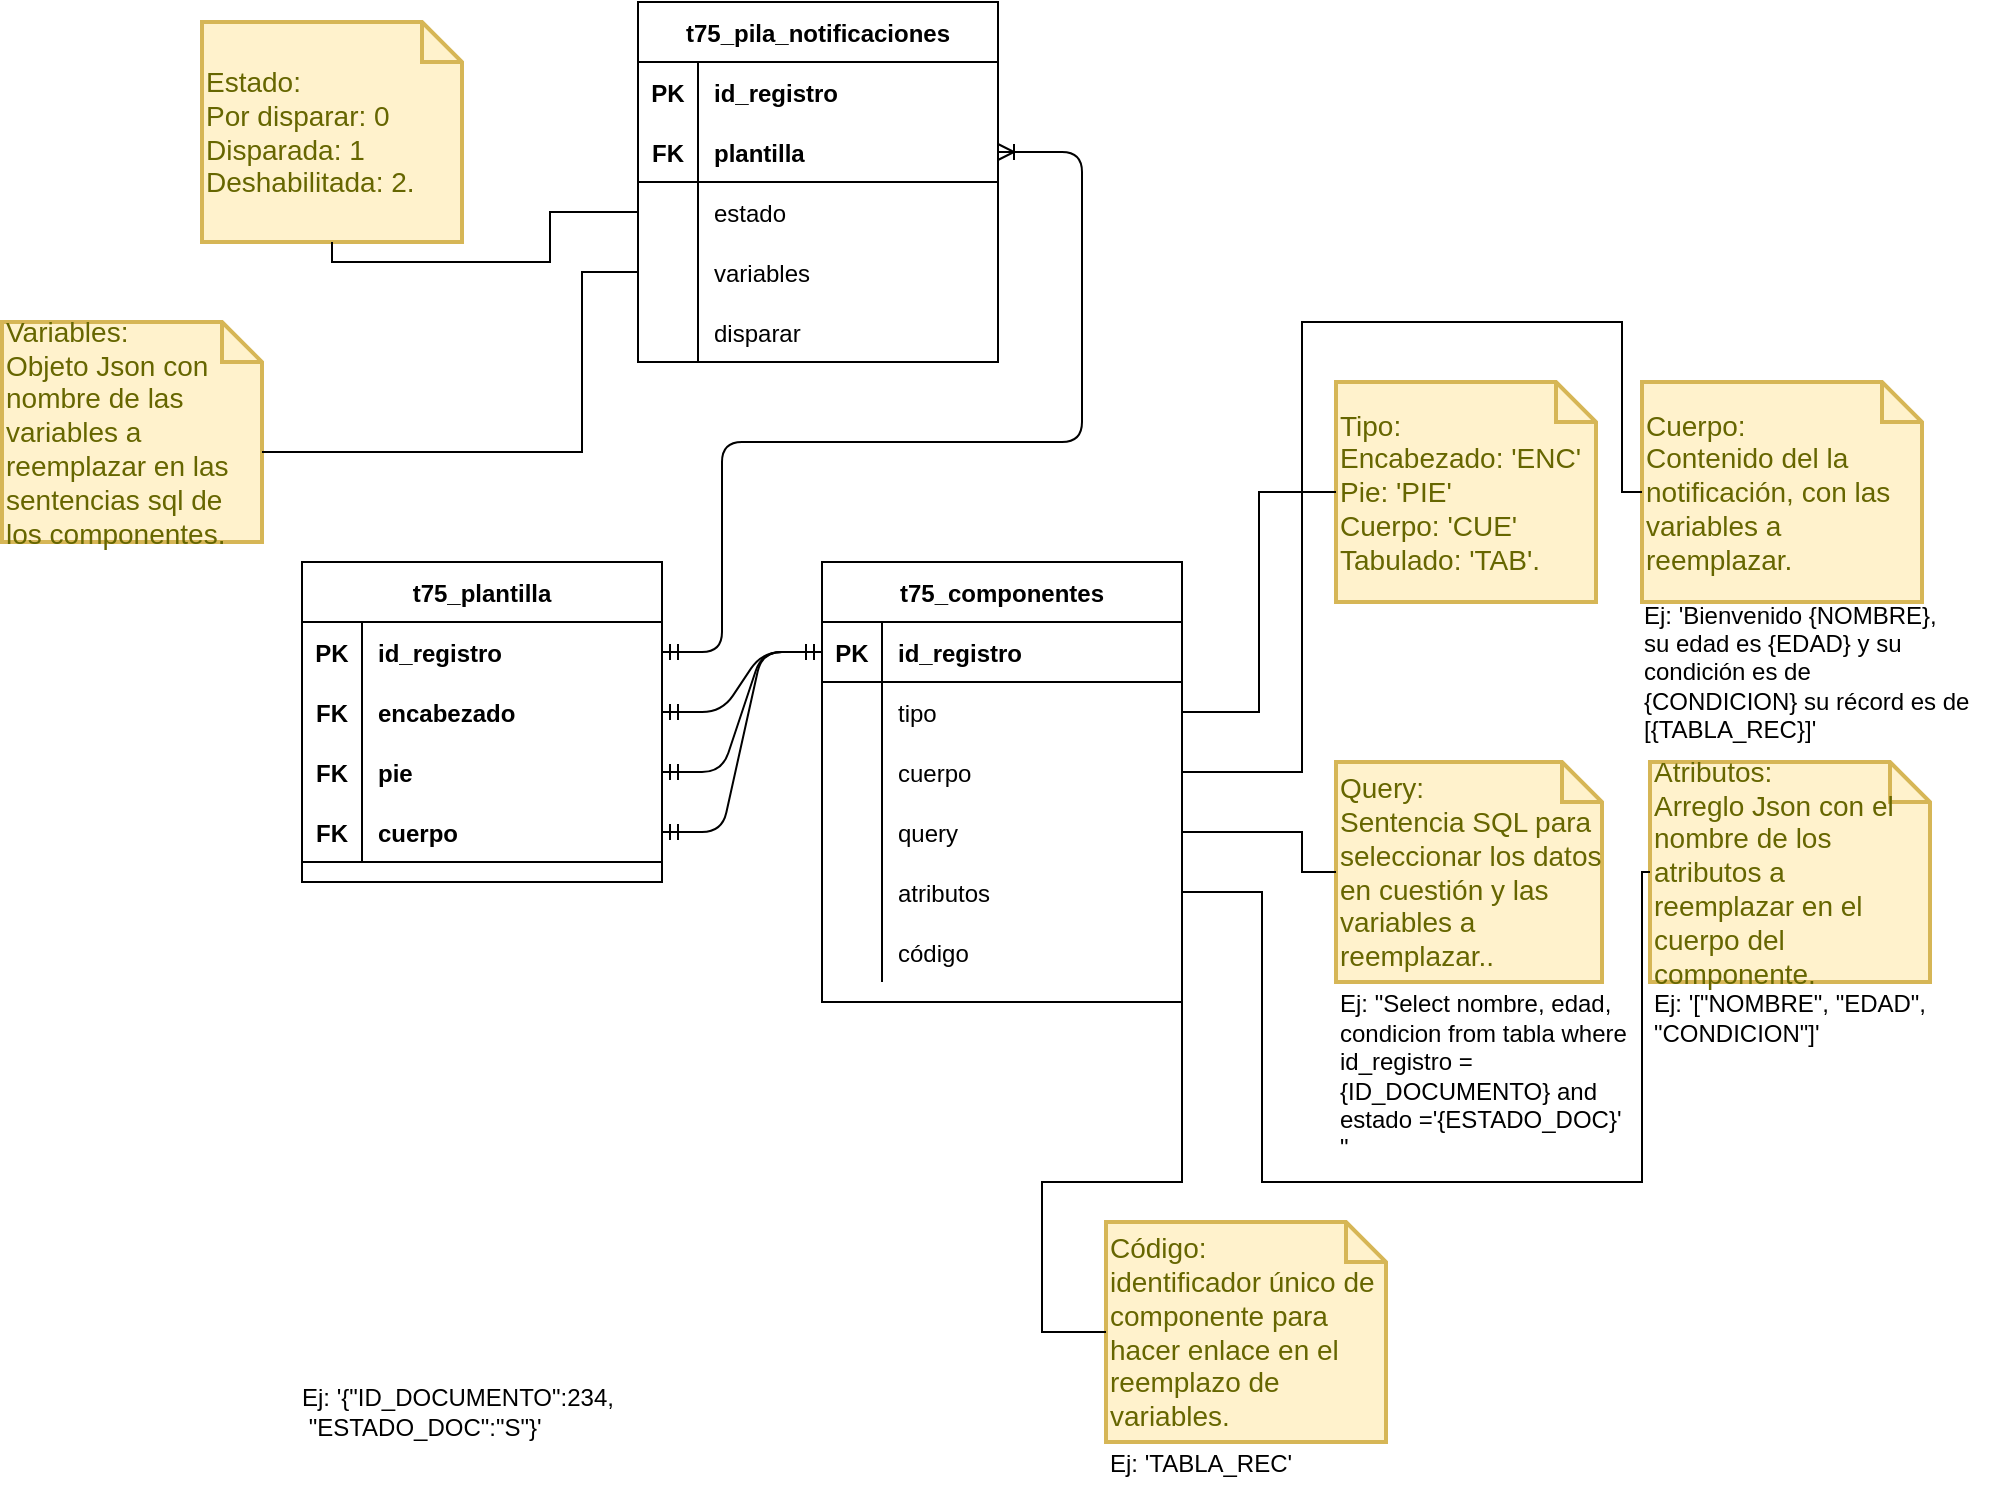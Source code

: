 <mxfile version="13.3.9" type="github">
  <diagram id="J36BQQnPg78suODzzUQr" name="Page-1">
    <mxGraphModel dx="1062" dy="624" grid="1" gridSize="10" guides="1" tooltips="1" connect="1" arrows="1" fold="1" page="1" pageScale="1" pageWidth="827" pageHeight="1169" math="0" shadow="0">
      <root>
        <mxCell id="0" />
        <mxCell id="1" parent="0" />
        <mxCell id="LYrSy0yfMRbzxB3Prvpc-205" value="Tipo: &lt;br&gt;Encabezado: &#39;ENC&#39;&lt;br&gt;Pie: &#39;PIE&#39;&lt;br&gt;Cuerpo: &#39;CUE&#39;&lt;br&gt;Tabulado: &#39;TAB&#39;." style="shape=note;strokeWidth=2;fontSize=14;size=20;whiteSpace=wrap;html=1;fillColor=#fff2cc;strokeColor=#d6b656;fontColor=#666600;align=left;" vertex="1" parent="1">
          <mxGeometry x="697" y="200" width="130" height="110" as="geometry" />
        </mxCell>
        <mxCell id="LYrSy0yfMRbzxB3Prvpc-206" value="" style="endArrow=none;html=1;rounded=0;entryX=0;entryY=0.5;entryDx=0;entryDy=0;entryPerimeter=0;exitX=1;exitY=0.5;exitDx=0;exitDy=0;edgeStyle=orthogonalEdgeStyle;" edge="1" parent="1" source="LYrSy0yfMRbzxB3Prvpc-193" target="LYrSy0yfMRbzxB3Prvpc-205">
          <mxGeometry relative="1" as="geometry">
            <mxPoint x="610" y="470" as="sourcePoint" />
            <mxPoint x="770" y="470" as="targetPoint" />
          </mxGeometry>
        </mxCell>
        <mxCell id="LYrSy0yfMRbzxB3Prvpc-111" value="t75_plantilla" style="shape=table;startSize=30;container=1;collapsible=1;childLayout=tableLayout;fixedRows=1;rowLines=0;fontStyle=1;align=center;resizeLast=1;" vertex="1" parent="1">
          <mxGeometry x="180" y="290" width="180" height="160" as="geometry" />
        </mxCell>
        <mxCell id="LYrSy0yfMRbzxB3Prvpc-112" value="" style="shape=partialRectangle;collapsible=0;dropTarget=0;pointerEvents=0;fillColor=none;top=0;left=0;bottom=0;right=0;points=[[0,0.5],[1,0.5]];portConstraint=eastwest;" vertex="1" parent="LYrSy0yfMRbzxB3Prvpc-111">
          <mxGeometry y="30" width="180" height="30" as="geometry" />
        </mxCell>
        <mxCell id="LYrSy0yfMRbzxB3Prvpc-113" value="PK" style="shape=partialRectangle;connectable=0;fillColor=none;top=0;left=0;bottom=0;right=0;fontStyle=1;overflow=hidden;" vertex="1" parent="LYrSy0yfMRbzxB3Prvpc-112">
          <mxGeometry width="30" height="30" as="geometry" />
        </mxCell>
        <mxCell id="LYrSy0yfMRbzxB3Prvpc-114" value="id_registro" style="shape=partialRectangle;connectable=0;fillColor=none;top=0;left=0;bottom=0;right=0;align=left;spacingLeft=6;fontStyle=1;overflow=hidden;" vertex="1" parent="LYrSy0yfMRbzxB3Prvpc-112">
          <mxGeometry x="30" width="150" height="30" as="geometry" />
        </mxCell>
        <mxCell id="LYrSy0yfMRbzxB3Prvpc-115" value="" style="shape=partialRectangle;collapsible=0;dropTarget=0;pointerEvents=0;fillColor=none;top=0;left=0;bottom=0;right=0;points=[[0,0.5],[1,0.5]];portConstraint=eastwest;" vertex="1" parent="LYrSy0yfMRbzxB3Prvpc-111">
          <mxGeometry y="60" width="180" height="30" as="geometry" />
        </mxCell>
        <mxCell id="LYrSy0yfMRbzxB3Prvpc-116" value="FK" style="shape=partialRectangle;connectable=0;fillColor=none;top=0;left=0;bottom=0;right=0;editable=1;overflow=hidden;fontStyle=1" vertex="1" parent="LYrSy0yfMRbzxB3Prvpc-115">
          <mxGeometry width="30" height="30" as="geometry" />
        </mxCell>
        <mxCell id="LYrSy0yfMRbzxB3Prvpc-117" value="encabezado" style="shape=partialRectangle;connectable=0;fillColor=none;top=0;left=0;bottom=0;right=0;align=left;spacingLeft=6;overflow=hidden;fontStyle=1" vertex="1" parent="LYrSy0yfMRbzxB3Prvpc-115">
          <mxGeometry x="30" width="150" height="30" as="geometry" />
        </mxCell>
        <mxCell id="LYrSy0yfMRbzxB3Prvpc-118" value="" style="shape=partialRectangle;collapsible=0;dropTarget=0;pointerEvents=0;fillColor=none;top=0;left=0;bottom=0;right=0;points=[[0,0.5],[1,0.5]];portConstraint=eastwest;" vertex="1" parent="LYrSy0yfMRbzxB3Prvpc-111">
          <mxGeometry y="90" width="180" height="30" as="geometry" />
        </mxCell>
        <mxCell id="LYrSy0yfMRbzxB3Prvpc-119" value="FK" style="shape=partialRectangle;connectable=0;fillColor=none;top=0;left=0;bottom=0;right=0;editable=1;overflow=hidden;fontStyle=1" vertex="1" parent="LYrSy0yfMRbzxB3Prvpc-118">
          <mxGeometry width="30" height="30" as="geometry" />
        </mxCell>
        <mxCell id="LYrSy0yfMRbzxB3Prvpc-120" value="pie" style="shape=partialRectangle;connectable=0;fillColor=none;top=0;left=0;bottom=0;right=0;align=left;spacingLeft=6;overflow=hidden;fontStyle=1" vertex="1" parent="LYrSy0yfMRbzxB3Prvpc-118">
          <mxGeometry x="30" width="150" height="30" as="geometry" />
        </mxCell>
        <mxCell id="LYrSy0yfMRbzxB3Prvpc-121" value="" style="shape=partialRectangle;collapsible=0;dropTarget=0;pointerEvents=0;fillColor=none;top=0;left=0;bottom=0;right=0;points=[[0,0.5],[1,0.5]];portConstraint=eastwest;fontStyle=1" vertex="1" parent="LYrSy0yfMRbzxB3Prvpc-111">
          <mxGeometry y="120" width="180" height="30" as="geometry" />
        </mxCell>
        <mxCell id="LYrSy0yfMRbzxB3Prvpc-122" value="FK" style="shape=partialRectangle;connectable=0;fillColor=none;top=0;left=0;bottom=1;right=0;editable=1;overflow=hidden;fontStyle=1" vertex="1" parent="LYrSy0yfMRbzxB3Prvpc-121">
          <mxGeometry width="30" height="30" as="geometry" />
        </mxCell>
        <mxCell id="LYrSy0yfMRbzxB3Prvpc-123" value="cuerpo" style="shape=partialRectangle;connectable=0;fillColor=none;top=0;left=0;bottom=1;right=0;align=left;spacingLeft=6;overflow=hidden;fontStyle=1" vertex="1" parent="LYrSy0yfMRbzxB3Prvpc-121">
          <mxGeometry x="30" width="150" height="30" as="geometry" />
        </mxCell>
        <mxCell id="LYrSy0yfMRbzxB3Prvpc-189" value="t75_componentes" style="shape=table;startSize=30;container=1;collapsible=1;childLayout=tableLayout;fixedRows=1;rowLines=0;fontStyle=1;align=center;resizeLast=1;" vertex="1" parent="1">
          <mxGeometry x="440" y="290" width="180" height="220" as="geometry" />
        </mxCell>
        <mxCell id="LYrSy0yfMRbzxB3Prvpc-190" value="" style="shape=partialRectangle;collapsible=0;dropTarget=0;pointerEvents=0;fillColor=none;top=0;left=0;bottom=1;right=0;points=[[0,0.5],[1,0.5]];portConstraint=eastwest;" vertex="1" parent="LYrSy0yfMRbzxB3Prvpc-189">
          <mxGeometry y="30" width="180" height="30" as="geometry" />
        </mxCell>
        <mxCell id="LYrSy0yfMRbzxB3Prvpc-191" value="PK" style="shape=partialRectangle;connectable=0;fillColor=none;top=0;left=0;bottom=0;right=0;fontStyle=1;overflow=hidden;" vertex="1" parent="LYrSy0yfMRbzxB3Prvpc-190">
          <mxGeometry width="30" height="30" as="geometry" />
        </mxCell>
        <mxCell id="LYrSy0yfMRbzxB3Prvpc-192" value="id_registro" style="shape=partialRectangle;connectable=0;fillColor=none;top=0;left=0;bottom=0;right=0;align=left;spacingLeft=6;fontStyle=1;overflow=hidden;" vertex="1" parent="LYrSy0yfMRbzxB3Prvpc-190">
          <mxGeometry x="30" width="150" height="30" as="geometry" />
        </mxCell>
        <mxCell id="LYrSy0yfMRbzxB3Prvpc-193" value="" style="shape=partialRectangle;collapsible=0;dropTarget=0;pointerEvents=0;fillColor=none;top=0;left=0;bottom=0;right=0;points=[[0,0.5],[1,0.5]];portConstraint=eastwest;" vertex="1" parent="LYrSy0yfMRbzxB3Prvpc-189">
          <mxGeometry y="60" width="180" height="30" as="geometry" />
        </mxCell>
        <mxCell id="LYrSy0yfMRbzxB3Prvpc-194" value="" style="shape=partialRectangle;connectable=0;fillColor=none;top=0;left=0;bottom=0;right=0;editable=1;overflow=hidden;" vertex="1" parent="LYrSy0yfMRbzxB3Prvpc-193">
          <mxGeometry width="30" height="30" as="geometry" />
        </mxCell>
        <mxCell id="LYrSy0yfMRbzxB3Prvpc-195" value="tipo" style="shape=partialRectangle;connectable=0;fillColor=none;top=0;left=0;bottom=0;right=0;align=left;spacingLeft=6;overflow=hidden;" vertex="1" parent="LYrSy0yfMRbzxB3Prvpc-193">
          <mxGeometry x="30" width="150" height="30" as="geometry" />
        </mxCell>
        <mxCell id="LYrSy0yfMRbzxB3Prvpc-196" value="" style="shape=partialRectangle;collapsible=0;dropTarget=0;pointerEvents=0;fillColor=none;top=0;left=0;bottom=0;right=0;points=[[0,0.5],[1,0.5]];portConstraint=eastwest;" vertex="1" parent="LYrSy0yfMRbzxB3Prvpc-189">
          <mxGeometry y="90" width="180" height="30" as="geometry" />
        </mxCell>
        <mxCell id="LYrSy0yfMRbzxB3Prvpc-197" value="" style="shape=partialRectangle;connectable=0;fillColor=none;top=0;left=0;bottom=0;right=0;editable=1;overflow=hidden;" vertex="1" parent="LYrSy0yfMRbzxB3Prvpc-196">
          <mxGeometry width="30" height="30" as="geometry" />
        </mxCell>
        <mxCell id="LYrSy0yfMRbzxB3Prvpc-198" value="cuerpo" style="shape=partialRectangle;connectable=0;fillColor=none;top=0;left=0;bottom=0;right=0;align=left;spacingLeft=6;overflow=hidden;" vertex="1" parent="LYrSy0yfMRbzxB3Prvpc-196">
          <mxGeometry x="30" width="150" height="30" as="geometry" />
        </mxCell>
        <mxCell id="LYrSy0yfMRbzxB3Prvpc-199" value="" style="shape=partialRectangle;collapsible=0;dropTarget=0;pointerEvents=0;fillColor=none;top=0;left=0;bottom=0;right=0;points=[[0,0.5],[1,0.5]];portConstraint=eastwest;" vertex="1" parent="LYrSy0yfMRbzxB3Prvpc-189">
          <mxGeometry y="120" width="180" height="30" as="geometry" />
        </mxCell>
        <mxCell id="LYrSy0yfMRbzxB3Prvpc-200" value="" style="shape=partialRectangle;connectable=0;fillColor=none;top=0;left=0;bottom=0;right=0;editable=1;overflow=hidden;" vertex="1" parent="LYrSy0yfMRbzxB3Prvpc-199">
          <mxGeometry width="30" height="30" as="geometry" />
        </mxCell>
        <mxCell id="LYrSy0yfMRbzxB3Prvpc-201" value="query" style="shape=partialRectangle;connectable=0;fillColor=none;top=0;left=0;bottom=0;right=0;align=left;spacingLeft=6;overflow=hidden;" vertex="1" parent="LYrSy0yfMRbzxB3Prvpc-199">
          <mxGeometry x="30" width="150" height="30" as="geometry" />
        </mxCell>
        <mxCell id="LYrSy0yfMRbzxB3Prvpc-202" value="" style="shape=partialRectangle;collapsible=0;dropTarget=0;pointerEvents=0;fillColor=none;top=0;left=0;bottom=0;right=0;points=[[0,0.5],[1,0.5]];portConstraint=eastwest;" vertex="1" parent="LYrSy0yfMRbzxB3Prvpc-189">
          <mxGeometry y="150" width="180" height="30" as="geometry" />
        </mxCell>
        <mxCell id="LYrSy0yfMRbzxB3Prvpc-203" value="" style="shape=partialRectangle;connectable=0;fillColor=none;top=0;left=0;bottom=0;right=0;editable=1;overflow=hidden;" vertex="1" parent="LYrSy0yfMRbzxB3Prvpc-202">
          <mxGeometry width="30" height="30" as="geometry" />
        </mxCell>
        <mxCell id="LYrSy0yfMRbzxB3Prvpc-204" value="atributos" style="shape=partialRectangle;connectable=0;fillColor=none;top=0;left=0;bottom=0;right=0;align=left;spacingLeft=6;overflow=hidden;" vertex="1" parent="LYrSy0yfMRbzxB3Prvpc-202">
          <mxGeometry x="30" width="150" height="30" as="geometry" />
        </mxCell>
        <mxCell id="LYrSy0yfMRbzxB3Prvpc-234" value="" style="shape=partialRectangle;collapsible=0;dropTarget=0;pointerEvents=0;fillColor=none;top=0;left=0;bottom=0;right=0;points=[[0,0.5],[1,0.5]];portConstraint=eastwest;" vertex="1" parent="LYrSy0yfMRbzxB3Prvpc-189">
          <mxGeometry y="180" width="180" height="30" as="geometry" />
        </mxCell>
        <mxCell id="LYrSy0yfMRbzxB3Prvpc-235" value="" style="shape=partialRectangle;connectable=0;fillColor=none;top=0;left=0;bottom=0;right=0;editable=1;overflow=hidden;" vertex="1" parent="LYrSy0yfMRbzxB3Prvpc-234">
          <mxGeometry width="30" height="30" as="geometry" />
        </mxCell>
        <mxCell id="LYrSy0yfMRbzxB3Prvpc-236" value="código" style="shape=partialRectangle;connectable=0;fillColor=none;top=0;left=0;bottom=0;right=0;align=left;spacingLeft=6;overflow=hidden;" vertex="1" parent="LYrSy0yfMRbzxB3Prvpc-234">
          <mxGeometry x="30" width="150" height="30" as="geometry" />
        </mxCell>
        <mxCell id="LYrSy0yfMRbzxB3Prvpc-214" value="Estado: &lt;br&gt;Por disparar: 0&lt;br&gt;Disparada: 1&lt;br&gt;Deshabilitada: 2." style="shape=note;strokeWidth=2;fontSize=14;size=20;whiteSpace=wrap;html=1;fillColor=#fff2cc;strokeColor=#d6b656;fontColor=#666600;align=left;" vertex="1" parent="1">
          <mxGeometry x="130" y="20" width="130" height="110" as="geometry" />
        </mxCell>
        <mxCell id="LYrSy0yfMRbzxB3Prvpc-215" value="" style="endArrow=none;html=1;rounded=0;entryX=0.5;entryY=1;entryDx=0;entryDy=0;entryPerimeter=0;exitX=0;exitY=0.5;exitDx=0;exitDy=0;edgeStyle=orthogonalEdgeStyle;" edge="1" parent="1" target="LYrSy0yfMRbzxB3Prvpc-214" source="LYrSy0yfMRbzxB3Prvpc-259">
          <mxGeometry relative="1" as="geometry">
            <mxPoint x="-20" y="375" as="sourcePoint" />
            <mxPoint x="130" y="480" as="targetPoint" />
          </mxGeometry>
        </mxCell>
        <mxCell id="LYrSy0yfMRbzxB3Prvpc-216" value="Atributos:&lt;br&gt;Arreglo Json con el nombre de los atributos a reemplazar en el cuerpo del componente." style="shape=note;strokeWidth=2;fontSize=14;size=20;whiteSpace=wrap;html=1;fillColor=#fff2cc;strokeColor=#d6b656;fontColor=#666600;align=left;" vertex="1" parent="1">
          <mxGeometry x="854" y="390" width="140" height="110" as="geometry" />
        </mxCell>
        <mxCell id="LYrSy0yfMRbzxB3Prvpc-217" value="" style="endArrow=none;html=1;rounded=0;entryX=0;entryY=0.5;entryDx=0;entryDy=0;entryPerimeter=0;exitX=1;exitY=0.5;exitDx=0;exitDy=0;edgeStyle=orthogonalEdgeStyle;" edge="1" parent="1" source="LYrSy0yfMRbzxB3Prvpc-202" target="LYrSy0yfMRbzxB3Prvpc-216">
          <mxGeometry relative="1" as="geometry">
            <mxPoint x="530" y="615" as="sourcePoint" />
            <mxPoint x="635" y="570" as="targetPoint" />
            <Array as="points">
              <mxPoint x="660" y="455" />
              <mxPoint x="660" y="600" />
              <mxPoint x="850" y="600" />
              <mxPoint x="850" y="445" />
            </Array>
          </mxGeometry>
        </mxCell>
        <mxCell id="LYrSy0yfMRbzxB3Prvpc-218" value="Ej: &#39;[&quot;NOMBRE&quot;, &quot;EDAD&quot;, &lt;br&gt;&quot;CONDICION&quot;]&#39;" style="text;html=1;align=left;verticalAlign=middle;resizable=0;points=[];autosize=1;" vertex="1" parent="1">
          <mxGeometry x="854" y="503" width="150" height="30" as="geometry" />
        </mxCell>
        <mxCell id="LYrSy0yfMRbzxB3Prvpc-220" value="Cuerpo:&lt;br&gt;Contenido del la notificación, con las variables a reemplazar." style="shape=note;strokeWidth=2;fontSize=14;size=20;whiteSpace=wrap;html=1;fillColor=#fff2cc;strokeColor=#d6b656;fontColor=#666600;align=left;" vertex="1" parent="1">
          <mxGeometry x="850" y="200" width="140" height="110" as="geometry" />
        </mxCell>
        <mxCell id="LYrSy0yfMRbzxB3Prvpc-221" value="Ej: &#39;Bienvenido {NOMBRE}, &lt;br&gt;su edad es {EDAD} y su &lt;br&gt;condición es de &lt;br&gt;{CONDICION} su récord es de &lt;br&gt;[{TABLA_REC}]&#39;" style="text;html=1;align=left;verticalAlign=middle;resizable=0;points=[];autosize=1;" vertex="1" parent="1">
          <mxGeometry x="849" y="305" width="180" height="80" as="geometry" />
        </mxCell>
        <mxCell id="LYrSy0yfMRbzxB3Prvpc-222" value="" style="endArrow=none;html=1;rounded=0;entryX=0;entryY=0.5;entryDx=0;entryDy=0;entryPerimeter=0;exitX=1;exitY=0.5;exitDx=0;exitDy=0;edgeStyle=orthogonalEdgeStyle;" edge="1" parent="1" source="LYrSy0yfMRbzxB3Prvpc-196" target="LYrSy0yfMRbzxB3Prvpc-220">
          <mxGeometry relative="1" as="geometry">
            <mxPoint x="630" y="375" as="sourcePoint" />
            <mxPoint x="707" y="265" as="targetPoint" />
            <Array as="points">
              <mxPoint x="680" y="395" />
              <mxPoint x="680" y="170" />
              <mxPoint x="840" y="170" />
              <mxPoint x="840" y="255" />
            </Array>
          </mxGeometry>
        </mxCell>
        <mxCell id="LYrSy0yfMRbzxB3Prvpc-224" value="Query:&lt;br&gt;Sentencia SQL para seleccionar los datos en cuestión y las variables a reemplazar.." style="shape=note;strokeWidth=2;fontSize=14;size=20;whiteSpace=wrap;html=1;fillColor=#fff2cc;strokeColor=#d6b656;fontColor=#666600;align=left;" vertex="1" parent="1">
          <mxGeometry x="697" y="390" width="133" height="110" as="geometry" />
        </mxCell>
        <mxCell id="LYrSy0yfMRbzxB3Prvpc-225" value="" style="endArrow=none;html=1;rounded=0;entryX=0;entryY=0.5;entryDx=0;entryDy=0;entryPerimeter=0;exitX=1;exitY=0.5;exitDx=0;exitDy=0;edgeStyle=orthogonalEdgeStyle;" edge="1" parent="1" target="LYrSy0yfMRbzxB3Prvpc-224" source="LYrSy0yfMRbzxB3Prvpc-199">
          <mxGeometry relative="1" as="geometry">
            <mxPoint x="860" y="505" as="sourcePoint" />
            <mxPoint x="947" y="375" as="targetPoint" />
            <Array as="points">
              <mxPoint x="680" y="425" />
              <mxPoint x="680" y="445" />
            </Array>
          </mxGeometry>
        </mxCell>
        <mxCell id="LYrSy0yfMRbzxB3Prvpc-226" value="Ej: &quot;Select nombre, edad, &lt;br&gt;condicion from tabla where &lt;br&gt;id_registro =&lt;br&gt;{ID_DOCUMENTO} and&lt;br&gt;estado =&#39;{ESTADO_DOC}&#39;&lt;br&gt;&quot;" style="text;html=1;align=left;verticalAlign=middle;resizable=0;points=[];autosize=1;" vertex="1" parent="1">
          <mxGeometry x="697" y="502" width="160" height="90" as="geometry" />
        </mxCell>
        <mxCell id="LYrSy0yfMRbzxB3Prvpc-231" value="Variables:&lt;br&gt;Objeto Json con nombre de las variables a reemplazar en las sentencias sql de los componentes." style="shape=note;strokeWidth=2;fontSize=14;size=20;whiteSpace=wrap;html=1;fillColor=#fff2cc;strokeColor=#d6b656;fontColor=#666600;align=left;" vertex="1" parent="1">
          <mxGeometry x="30" y="170" width="130" height="110" as="geometry" />
        </mxCell>
        <mxCell id="LYrSy0yfMRbzxB3Prvpc-232" value="" style="endArrow=none;html=1;rounded=0;entryX=0;entryY=0;entryDx=130;entryDy=65;entryPerimeter=0;exitX=0;exitY=0.5;exitDx=0;exitDy=0;edgeStyle=orthogonalEdgeStyle;" edge="1" parent="1" target="LYrSy0yfMRbzxB3Prvpc-231" source="LYrSy0yfMRbzxB3Prvpc-262">
          <mxGeometry relative="1" as="geometry">
            <mxPoint x="180" y="725" as="sourcePoint" />
            <mxPoint x="130" y="720" as="targetPoint" />
            <Array as="points">
              <mxPoint x="320" y="145" />
              <mxPoint x="320" y="235" />
            </Array>
          </mxGeometry>
        </mxCell>
        <mxCell id="LYrSy0yfMRbzxB3Prvpc-243" value="t75_pila_notificaciones" style="shape=table;startSize=30;container=1;collapsible=1;childLayout=tableLayout;fixedRows=1;rowLines=0;fontStyle=1;align=center;resizeLast=1;" vertex="1" parent="1">
          <mxGeometry x="348" y="10" width="180" height="180" as="geometry" />
        </mxCell>
        <mxCell id="LYrSy0yfMRbzxB3Prvpc-244" value="" style="shape=partialRectangle;collapsible=0;dropTarget=0;pointerEvents=0;fillColor=none;top=0;left=0;bottom=0;right=0;points=[[0,0.5],[1,0.5]];portConstraint=eastwest;" vertex="1" parent="LYrSy0yfMRbzxB3Prvpc-243">
          <mxGeometry y="30" width="180" height="30" as="geometry" />
        </mxCell>
        <mxCell id="LYrSy0yfMRbzxB3Prvpc-245" value="PK" style="shape=partialRectangle;connectable=0;fillColor=none;top=0;left=0;bottom=0;right=0;fontStyle=1;overflow=hidden;" vertex="1" parent="LYrSy0yfMRbzxB3Prvpc-244">
          <mxGeometry width="30" height="30" as="geometry" />
        </mxCell>
        <mxCell id="LYrSy0yfMRbzxB3Prvpc-246" value="id_registro" style="shape=partialRectangle;connectable=0;fillColor=none;top=0;left=0;bottom=0;right=0;align=left;spacingLeft=6;fontStyle=1;overflow=hidden;" vertex="1" parent="LYrSy0yfMRbzxB3Prvpc-244">
          <mxGeometry x="30" width="150" height="30" as="geometry" />
        </mxCell>
        <mxCell id="LYrSy0yfMRbzxB3Prvpc-256" value="" style="shape=partialRectangle;collapsible=0;dropTarget=0;pointerEvents=0;fillColor=none;top=0;left=0;bottom=1;right=0;points=[[0,0.5],[1,0.5]];portConstraint=eastwest;" vertex="1" parent="LYrSy0yfMRbzxB3Prvpc-243">
          <mxGeometry y="60" width="180" height="30" as="geometry" />
        </mxCell>
        <mxCell id="LYrSy0yfMRbzxB3Prvpc-257" value="FK" style="shape=partialRectangle;connectable=0;fillColor=none;top=0;left=0;bottom=0;right=0;editable=1;overflow=hidden;fontStyle=1" vertex="1" parent="LYrSy0yfMRbzxB3Prvpc-256">
          <mxGeometry width="30" height="30" as="geometry" />
        </mxCell>
        <mxCell id="LYrSy0yfMRbzxB3Prvpc-258" value="plantilla" style="shape=partialRectangle;connectable=0;fillColor=none;top=0;left=0;bottom=0;right=0;align=left;spacingLeft=6;overflow=hidden;fontStyle=1" vertex="1" parent="LYrSy0yfMRbzxB3Prvpc-256">
          <mxGeometry x="30" width="150" height="30" as="geometry" />
        </mxCell>
        <mxCell id="LYrSy0yfMRbzxB3Prvpc-259" value="" style="shape=partialRectangle;collapsible=0;dropTarget=0;pointerEvents=0;fillColor=none;top=0;left=0;bottom=0;right=0;points=[[0,0.5],[1,0.5]];portConstraint=eastwest;" vertex="1" parent="LYrSy0yfMRbzxB3Prvpc-243">
          <mxGeometry y="90" width="180" height="30" as="geometry" />
        </mxCell>
        <mxCell id="LYrSy0yfMRbzxB3Prvpc-260" value="" style="shape=partialRectangle;connectable=0;fillColor=none;top=0;left=0;bottom=0;right=0;editable=1;overflow=hidden;" vertex="1" parent="LYrSy0yfMRbzxB3Prvpc-259">
          <mxGeometry width="30" height="30" as="geometry" />
        </mxCell>
        <mxCell id="LYrSy0yfMRbzxB3Prvpc-261" value="estado" style="shape=partialRectangle;connectable=0;fillColor=none;top=0;left=0;bottom=0;right=0;align=left;spacingLeft=6;overflow=hidden;" vertex="1" parent="LYrSy0yfMRbzxB3Prvpc-259">
          <mxGeometry x="30" width="150" height="30" as="geometry" />
        </mxCell>
        <mxCell id="LYrSy0yfMRbzxB3Prvpc-262" value="" style="shape=partialRectangle;collapsible=0;dropTarget=0;pointerEvents=0;fillColor=none;top=0;left=0;bottom=0;right=0;points=[[0,0.5],[1,0.5]];portConstraint=eastwest;" vertex="1" parent="LYrSy0yfMRbzxB3Prvpc-243">
          <mxGeometry y="120" width="180" height="30" as="geometry" />
        </mxCell>
        <mxCell id="LYrSy0yfMRbzxB3Prvpc-263" value="" style="shape=partialRectangle;connectable=0;fillColor=none;top=0;left=0;bottom=0;right=0;editable=1;overflow=hidden;" vertex="1" parent="LYrSy0yfMRbzxB3Prvpc-262">
          <mxGeometry width="30" height="30" as="geometry" />
        </mxCell>
        <mxCell id="LYrSy0yfMRbzxB3Prvpc-264" value="variables" style="shape=partialRectangle;connectable=0;fillColor=none;top=0;left=0;bottom=0;right=0;align=left;spacingLeft=6;overflow=hidden;" vertex="1" parent="LYrSy0yfMRbzxB3Prvpc-262">
          <mxGeometry x="30" width="150" height="30" as="geometry" />
        </mxCell>
        <mxCell id="LYrSy0yfMRbzxB3Prvpc-280" value="" style="shape=partialRectangle;collapsible=0;dropTarget=0;pointerEvents=0;fillColor=none;top=0;left=0;bottom=0;right=0;points=[[0,0.5],[1,0.5]];portConstraint=eastwest;" vertex="1" parent="LYrSy0yfMRbzxB3Prvpc-243">
          <mxGeometry y="150" width="180" height="30" as="geometry" />
        </mxCell>
        <mxCell id="LYrSy0yfMRbzxB3Prvpc-281" value="" style="shape=partialRectangle;connectable=0;fillColor=none;top=0;left=0;bottom=1;right=0;fontStyle=1;overflow=hidden;" vertex="1" parent="LYrSy0yfMRbzxB3Prvpc-280">
          <mxGeometry width="30" height="30" as="geometry" />
        </mxCell>
        <mxCell id="LYrSy0yfMRbzxB3Prvpc-282" value="disparar" style="shape=partialRectangle;connectable=0;fillColor=none;top=0;left=0;bottom=1;right=0;align=left;spacingLeft=6;fontStyle=0;overflow=hidden;" vertex="1" parent="LYrSy0yfMRbzxB3Prvpc-280">
          <mxGeometry x="30" width="150" height="30" as="geometry" />
        </mxCell>
        <mxCell id="LYrSy0yfMRbzxB3Prvpc-233" value="Ej: &#39;{&quot;ID_DOCUMENTO&quot;:234,&lt;br&gt;&amp;nbsp;&quot;ESTADO_DOC&quot;:&quot;S&quot;}&#39;" style="text;html=1;align=left;verticalAlign=middle;resizable=0;points=[];autosize=1;" vertex="1" parent="1">
          <mxGeometry x="178" y="700" width="170" height="30" as="geometry" />
        </mxCell>
        <mxCell id="LYrSy0yfMRbzxB3Prvpc-237" value="Código:&lt;br&gt;identificador único de componente para hacer enlace en el reemplazo de variables." style="shape=note;strokeWidth=2;fontSize=14;size=20;whiteSpace=wrap;html=1;fillColor=#fff2cc;strokeColor=#d6b656;fontColor=#666600;align=left;" vertex="1" parent="1">
          <mxGeometry x="582" y="620" width="140" height="110" as="geometry" />
        </mxCell>
        <mxCell id="LYrSy0yfMRbzxB3Prvpc-238" value="" style="endArrow=none;html=1;rounded=0;entryX=0;entryY=0.5;entryDx=0;entryDy=0;entryPerimeter=0;exitX=1;exitY=0.5;exitDx=0;exitDy=0;edgeStyle=orthogonalEdgeStyle;" edge="1" parent="1" target="LYrSy0yfMRbzxB3Prvpc-237" source="LYrSy0yfMRbzxB3Prvpc-234">
          <mxGeometry relative="1" as="geometry">
            <mxPoint x="348" y="685" as="sourcePoint" />
            <mxPoint x="363" y="800" as="targetPoint" />
            <Array as="points">
              <mxPoint x="620" y="600" />
              <mxPoint x="550" y="600" />
              <mxPoint x="550" y="675" />
            </Array>
          </mxGeometry>
        </mxCell>
        <mxCell id="LYrSy0yfMRbzxB3Prvpc-239" value="Ej: &#39;TABLA_REC&#39;" style="text;html=1;align=left;verticalAlign=middle;resizable=0;points=[];autosize=1;" vertex="1" parent="1">
          <mxGeometry x="582" y="731" width="110" height="20" as="geometry" />
        </mxCell>
        <mxCell id="LYrSy0yfMRbzxB3Prvpc-240" value="" style="edgeStyle=entityRelationEdgeStyle;fontSize=12;html=1;endArrow=ERmandOne;startArrow=ERmandOne;entryX=0;entryY=0.5;entryDx=0;entryDy=0;exitX=1;exitY=0.5;exitDx=0;exitDy=0;" edge="1" parent="1" source="LYrSy0yfMRbzxB3Prvpc-115" target="LYrSy0yfMRbzxB3Prvpc-190">
          <mxGeometry width="100" height="100" relative="1" as="geometry">
            <mxPoint x="370" y="660" as="sourcePoint" />
            <mxPoint x="470" y="560" as="targetPoint" />
          </mxGeometry>
        </mxCell>
        <mxCell id="LYrSy0yfMRbzxB3Prvpc-241" value="" style="edgeStyle=entityRelationEdgeStyle;fontSize=12;html=1;endArrow=ERmandOne;startArrow=ERmandOne;entryX=0;entryY=0.5;entryDx=0;entryDy=0;exitX=1;exitY=0.5;exitDx=0;exitDy=0;" edge="1" parent="1" source="LYrSy0yfMRbzxB3Prvpc-118" target="LYrSy0yfMRbzxB3Prvpc-190">
          <mxGeometry width="100" height="100" relative="1" as="geometry">
            <mxPoint x="370" y="375" as="sourcePoint" />
            <mxPoint x="450" y="345" as="targetPoint" />
          </mxGeometry>
        </mxCell>
        <mxCell id="LYrSy0yfMRbzxB3Prvpc-242" value="" style="edgeStyle=entityRelationEdgeStyle;fontSize=12;html=1;endArrow=ERmandOne;startArrow=ERmandOne;entryX=0;entryY=0.5;entryDx=0;entryDy=0;exitX=1;exitY=0.5;exitDx=0;exitDy=0;" edge="1" parent="1" source="LYrSy0yfMRbzxB3Prvpc-121" target="LYrSy0yfMRbzxB3Prvpc-190">
          <mxGeometry width="100" height="100" relative="1" as="geometry">
            <mxPoint x="380" y="385" as="sourcePoint" />
            <mxPoint x="460" y="355" as="targetPoint" />
          </mxGeometry>
        </mxCell>
        <mxCell id="LYrSy0yfMRbzxB3Prvpc-265" value="" style="edgeStyle=orthogonalEdgeStyle;fontSize=12;html=1;endArrow=ERoneToMany;startArrow=ERmandOne;exitX=1;exitY=0.5;exitDx=0;exitDy=0;entryX=1;entryY=0.5;entryDx=0;entryDy=0;" edge="1" parent="1" source="LYrSy0yfMRbzxB3Prvpc-112" target="LYrSy0yfMRbzxB3Prvpc-256">
          <mxGeometry width="100" height="100" relative="1" as="geometry">
            <mxPoint x="550" y="150" as="sourcePoint" />
            <mxPoint x="570" y="200" as="targetPoint" />
            <Array as="points">
              <mxPoint x="390" y="335" />
              <mxPoint x="390" y="230" />
              <mxPoint x="570" y="230" />
              <mxPoint x="570" y="85" />
            </Array>
          </mxGeometry>
        </mxCell>
      </root>
    </mxGraphModel>
  </diagram>
</mxfile>
